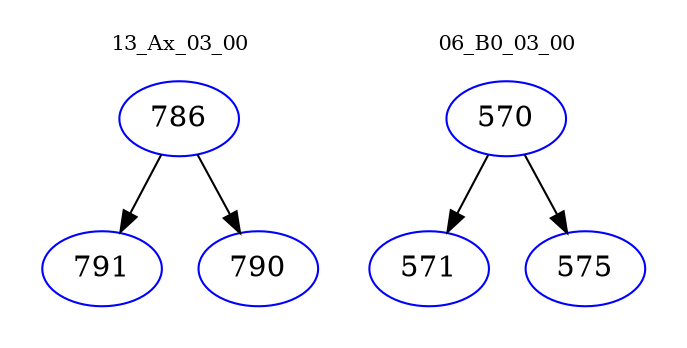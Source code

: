 digraph{
subgraph cluster_0 {
color = white
label = "13_Ax_03_00";
fontsize=10;
T0_786 [label="786", color="blue"]
T0_786 -> T0_791 [color="black"]
T0_791 [label="791", color="blue"]
T0_786 -> T0_790 [color="black"]
T0_790 [label="790", color="blue"]
}
subgraph cluster_1 {
color = white
label = "06_B0_03_00";
fontsize=10;
T1_570 [label="570", color="blue"]
T1_570 -> T1_571 [color="black"]
T1_571 [label="571", color="blue"]
T1_570 -> T1_575 [color="black"]
T1_575 [label="575", color="blue"]
}
}
